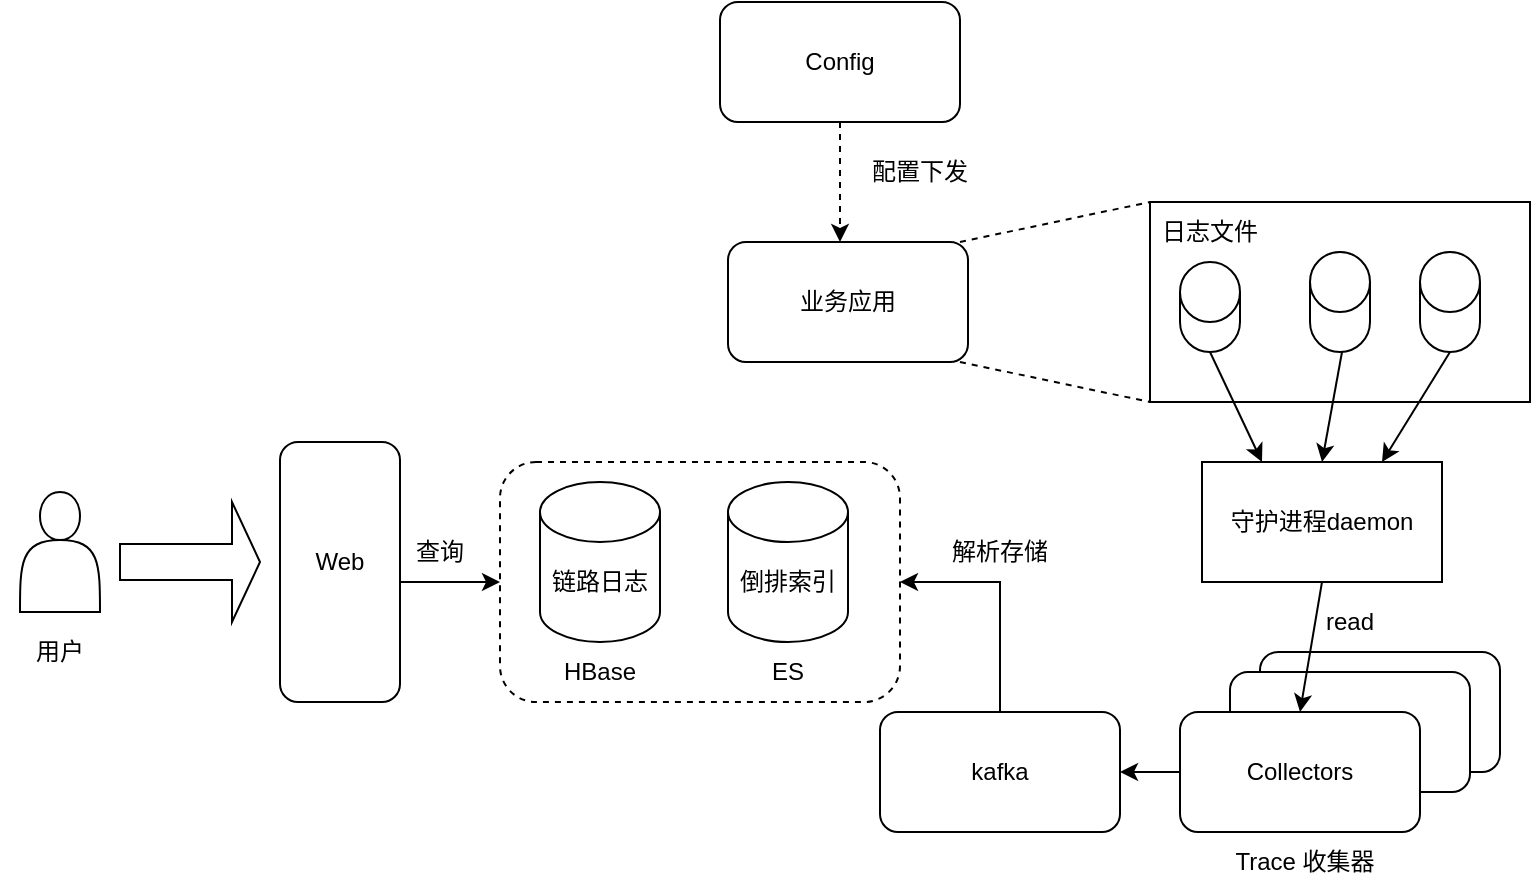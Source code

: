 <mxfile version="24.9.1">
  <diagram name="第 1 页" id="04uuIHaP94S5tHdTwGuf">
    <mxGraphModel dx="1042" dy="565" grid="1" gridSize="10" guides="1" tooltips="1" connect="1" arrows="1" fold="1" page="1" pageScale="1" pageWidth="827" pageHeight="1169" math="0" shadow="0">
      <root>
        <mxCell id="0" />
        <mxCell id="1" parent="0" />
        <mxCell id="x51nU_Jw9TD-8PZG_cWg-2" value="" style="rounded=0;whiteSpace=wrap;html=1;" vertex="1" parent="1">
          <mxGeometry x="595" y="130" width="190" height="100" as="geometry" />
        </mxCell>
        <mxCell id="x51nU_Jw9TD-8PZG_cWg-3" value="" style="shape=cylinder3;whiteSpace=wrap;html=1;boundedLbl=1;backgroundOutline=1;size=15;" vertex="1" parent="1">
          <mxGeometry x="610" y="160" width="30" height="45" as="geometry" />
        </mxCell>
        <mxCell id="x51nU_Jw9TD-8PZG_cWg-5" value="" style="shape=cylinder3;whiteSpace=wrap;html=1;boundedLbl=1;backgroundOutline=1;size=15;" vertex="1" parent="1">
          <mxGeometry x="675" y="155" width="30" height="50" as="geometry" />
        </mxCell>
        <mxCell id="x51nU_Jw9TD-8PZG_cWg-6" value="" style="shape=cylinder3;whiteSpace=wrap;html=1;boundedLbl=1;backgroundOutline=1;size=15;" vertex="1" parent="1">
          <mxGeometry x="730" y="155" width="30" height="50" as="geometry" />
        </mxCell>
        <mxCell id="x51nU_Jw9TD-8PZG_cWg-12" value="" style="endArrow=none;html=1;rounded=0;entryX=0;entryY=0;entryDx=0;entryDy=0;dashed=1;" edge="1" parent="1" target="x51nU_Jw9TD-8PZG_cWg-2">
          <mxGeometry width="50" height="50" relative="1" as="geometry">
            <mxPoint x="500" y="150" as="sourcePoint" />
            <mxPoint x="550" y="100" as="targetPoint" />
          </mxGeometry>
        </mxCell>
        <mxCell id="x51nU_Jw9TD-8PZG_cWg-13" value="" style="endArrow=none;html=1;rounded=0;exitX=1;exitY=1;exitDx=0;exitDy=0;entryX=0;entryY=1;entryDx=0;entryDy=0;dashed=1;" edge="1" parent="1" target="x51nU_Jw9TD-8PZG_cWg-2">
          <mxGeometry width="50" height="50" relative="1" as="geometry">
            <mxPoint x="500" y="210" as="sourcePoint" />
            <mxPoint x="530" y="210" as="targetPoint" />
          </mxGeometry>
        </mxCell>
        <mxCell id="x51nU_Jw9TD-8PZG_cWg-14" value="日志文件" style="text;html=1;align=center;verticalAlign=middle;whiteSpace=wrap;rounded=0;" vertex="1" parent="1">
          <mxGeometry x="595" y="130" width="60" height="30" as="geometry" />
        </mxCell>
        <mxCell id="x51nU_Jw9TD-8PZG_cWg-15" value="守护进程daemon" style="rounded=0;whiteSpace=wrap;html=1;" vertex="1" parent="1">
          <mxGeometry x="621" y="260" width="120" height="60" as="geometry" />
        </mxCell>
        <mxCell id="x51nU_Jw9TD-8PZG_cWg-21" value="" style="endArrow=classic;html=1;rounded=0;entryX=0.25;entryY=0;entryDx=0;entryDy=0;" edge="1" parent="1" target="x51nU_Jw9TD-8PZG_cWg-15">
          <mxGeometry width="50" height="50" relative="1" as="geometry">
            <mxPoint x="625" y="205" as="sourcePoint" />
            <mxPoint x="675" y="155" as="targetPoint" />
          </mxGeometry>
        </mxCell>
        <mxCell id="x51nU_Jw9TD-8PZG_cWg-22" value="" style="endArrow=classic;html=1;rounded=0;entryX=0.5;entryY=0;entryDx=0;entryDy=0;" edge="1" parent="1" target="x51nU_Jw9TD-8PZG_cWg-15">
          <mxGeometry width="50" height="50" relative="1" as="geometry">
            <mxPoint x="691" y="205" as="sourcePoint" />
            <mxPoint x="741" y="155" as="targetPoint" />
          </mxGeometry>
        </mxCell>
        <mxCell id="x51nU_Jw9TD-8PZG_cWg-23" value="" style="endArrow=classic;html=1;rounded=0;exitX=0.5;exitY=1;exitDx=0;exitDy=0;exitPerimeter=0;entryX=0.75;entryY=0;entryDx=0;entryDy=0;" edge="1" parent="1" source="x51nU_Jw9TD-8PZG_cWg-6" target="x51nU_Jw9TD-8PZG_cWg-15">
          <mxGeometry width="50" height="50" relative="1" as="geometry">
            <mxPoint x="770" y="300" as="sourcePoint" />
            <mxPoint x="820" y="250" as="targetPoint" />
          </mxGeometry>
        </mxCell>
        <mxCell id="x51nU_Jw9TD-8PZG_cWg-24" value="" style="rounded=1;whiteSpace=wrap;html=1;" vertex="1" parent="1">
          <mxGeometry x="650" y="355" width="120" height="60" as="geometry" />
        </mxCell>
        <mxCell id="x51nU_Jw9TD-8PZG_cWg-26" value="" style="rounded=1;whiteSpace=wrap;html=1;" vertex="1" parent="1">
          <mxGeometry x="635" y="365" width="120" height="60" as="geometry" />
        </mxCell>
        <mxCell id="x51nU_Jw9TD-8PZG_cWg-82" value="" style="edgeStyle=orthogonalEdgeStyle;rounded=0;orthogonalLoop=1;jettySize=auto;html=1;" edge="1" parent="1" source="x51nU_Jw9TD-8PZG_cWg-27" target="x51nU_Jw9TD-8PZG_cWg-81">
          <mxGeometry relative="1" as="geometry" />
        </mxCell>
        <mxCell id="x51nU_Jw9TD-8PZG_cWg-27" value="Collectors" style="rounded=1;whiteSpace=wrap;html=1;" vertex="1" parent="1">
          <mxGeometry x="610" y="385" width="120" height="60" as="geometry" />
        </mxCell>
        <mxCell id="x51nU_Jw9TD-8PZG_cWg-29" value="" style="endArrow=classic;html=1;rounded=0;entryX=0.5;entryY=0;entryDx=0;entryDy=0;exitX=0.5;exitY=1;exitDx=0;exitDy=0;" edge="1" parent="1" source="x51nU_Jw9TD-8PZG_cWg-15" target="x51nU_Jw9TD-8PZG_cWg-27">
          <mxGeometry width="50" height="50" relative="1" as="geometry">
            <mxPoint x="715" y="325" as="sourcePoint" />
            <mxPoint x="765" y="275" as="targetPoint" />
          </mxGeometry>
        </mxCell>
        <mxCell id="x51nU_Jw9TD-8PZG_cWg-30" value="read" style="text;html=1;align=center;verticalAlign=middle;whiteSpace=wrap;rounded=0;" vertex="1" parent="1">
          <mxGeometry x="665" y="325" width="60" height="30" as="geometry" />
        </mxCell>
        <mxCell id="x51nU_Jw9TD-8PZG_cWg-60" value="" style="edgeStyle=orthogonalEdgeStyle;rounded=0;orthogonalLoop=1;jettySize=auto;html=1;dashed=1;" edge="1" parent="1" source="x51nU_Jw9TD-8PZG_cWg-59">
          <mxGeometry relative="1" as="geometry">
            <mxPoint x="440" y="150" as="targetPoint" />
          </mxGeometry>
        </mxCell>
        <mxCell id="x51nU_Jw9TD-8PZG_cWg-59" value="Config" style="rounded=1;whiteSpace=wrap;html=1;" vertex="1" parent="1">
          <mxGeometry x="380" y="30" width="120" height="60" as="geometry" />
        </mxCell>
        <mxCell id="x51nU_Jw9TD-8PZG_cWg-61" value="配置下发" style="text;html=1;align=center;verticalAlign=middle;whiteSpace=wrap;rounded=0;" vertex="1" parent="1">
          <mxGeometry x="450" y="100" width="60" height="30" as="geometry" />
        </mxCell>
        <mxCell id="x51nU_Jw9TD-8PZG_cWg-62" value="Trace 收集器" style="text;html=1;align=center;verticalAlign=middle;whiteSpace=wrap;rounded=0;" vertex="1" parent="1">
          <mxGeometry x="635" y="445" width="75" height="30" as="geometry" />
        </mxCell>
        <mxCell id="x51nU_Jw9TD-8PZG_cWg-63" value="" style="rounded=1;whiteSpace=wrap;html=1;dashed=1;" vertex="1" parent="1">
          <mxGeometry x="270" y="260" width="200" height="120" as="geometry" />
        </mxCell>
        <mxCell id="x51nU_Jw9TD-8PZG_cWg-64" value="" style="shape=cylinder3;whiteSpace=wrap;html=1;boundedLbl=1;backgroundOutline=1;size=15;" vertex="1" parent="1">
          <mxGeometry x="290" y="270" width="60" height="80" as="geometry" />
        </mxCell>
        <mxCell id="x51nU_Jw9TD-8PZG_cWg-65" value="" style="shape=cylinder3;whiteSpace=wrap;html=1;boundedLbl=1;backgroundOutline=1;size=15;" vertex="1" parent="1">
          <mxGeometry x="384" y="270" width="60" height="80" as="geometry" />
        </mxCell>
        <mxCell id="x51nU_Jw9TD-8PZG_cWg-66" value="链路日志" style="text;html=1;align=center;verticalAlign=middle;whiteSpace=wrap;rounded=0;" vertex="1" parent="1">
          <mxGeometry x="290" y="305" width="60" height="30" as="geometry" />
        </mxCell>
        <mxCell id="x51nU_Jw9TD-8PZG_cWg-67" value="倒排索引" style="text;html=1;align=center;verticalAlign=middle;whiteSpace=wrap;rounded=0;" vertex="1" parent="1">
          <mxGeometry x="384" y="305" width="60" height="30" as="geometry" />
        </mxCell>
        <mxCell id="x51nU_Jw9TD-8PZG_cWg-68" value="HBase" style="text;html=1;align=center;verticalAlign=middle;whiteSpace=wrap;rounded=0;" vertex="1" parent="1">
          <mxGeometry x="290" y="350" width="60" height="30" as="geometry" />
        </mxCell>
        <mxCell id="x51nU_Jw9TD-8PZG_cWg-69" value="ES" style="text;html=1;align=center;verticalAlign=middle;whiteSpace=wrap;rounded=0;" vertex="1" parent="1">
          <mxGeometry x="384" y="350" width="60" height="30" as="geometry" />
        </mxCell>
        <mxCell id="x51nU_Jw9TD-8PZG_cWg-70" value="" style="shape=actor;whiteSpace=wrap;html=1;" vertex="1" parent="1">
          <mxGeometry x="30" y="275" width="40" height="60" as="geometry" />
        </mxCell>
        <mxCell id="x51nU_Jw9TD-8PZG_cWg-71" value="" style="shape=singleArrow;whiteSpace=wrap;html=1;" vertex="1" parent="1">
          <mxGeometry x="80" y="280" width="70" height="60" as="geometry" />
        </mxCell>
        <mxCell id="x51nU_Jw9TD-8PZG_cWg-72" value="" style="rounded=1;whiteSpace=wrap;html=1;" vertex="1" parent="1">
          <mxGeometry x="160" y="250" width="60" height="130" as="geometry" />
        </mxCell>
        <mxCell id="x51nU_Jw9TD-8PZG_cWg-73" value="Web" style="text;html=1;align=center;verticalAlign=middle;whiteSpace=wrap;rounded=0;" vertex="1" parent="1">
          <mxGeometry x="160" y="295" width="60" height="30" as="geometry" />
        </mxCell>
        <mxCell id="x51nU_Jw9TD-8PZG_cWg-74" value="用户" style="text;html=1;align=center;verticalAlign=middle;whiteSpace=wrap;rounded=0;" vertex="1" parent="1">
          <mxGeometry x="20" y="340" width="60" height="30" as="geometry" />
        </mxCell>
        <mxCell id="x51nU_Jw9TD-8PZG_cWg-76" value="" style="endArrow=classic;html=1;rounded=0;" edge="1" parent="1" target="x51nU_Jw9TD-8PZG_cWg-63">
          <mxGeometry width="50" height="50" relative="1" as="geometry">
            <mxPoint x="220" y="320" as="sourcePoint" />
            <mxPoint x="270" y="270" as="targetPoint" />
          </mxGeometry>
        </mxCell>
        <mxCell id="x51nU_Jw9TD-8PZG_cWg-77" value="查询" style="text;html=1;align=center;verticalAlign=middle;whiteSpace=wrap;rounded=0;" vertex="1" parent="1">
          <mxGeometry x="210" y="290" width="60" height="30" as="geometry" />
        </mxCell>
        <mxCell id="x51nU_Jw9TD-8PZG_cWg-84" style="edgeStyle=orthogonalEdgeStyle;rounded=0;orthogonalLoop=1;jettySize=auto;html=1;entryX=1;entryY=0.5;entryDx=0;entryDy=0;" edge="1" parent="1" source="x51nU_Jw9TD-8PZG_cWg-81" target="x51nU_Jw9TD-8PZG_cWg-63">
          <mxGeometry relative="1" as="geometry" />
        </mxCell>
        <mxCell id="x51nU_Jw9TD-8PZG_cWg-81" value="kafka" style="rounded=1;whiteSpace=wrap;html=1;" vertex="1" parent="1">
          <mxGeometry x="460" y="385" width="120" height="60" as="geometry" />
        </mxCell>
        <mxCell id="x51nU_Jw9TD-8PZG_cWg-85" value="解析存储" style="text;html=1;align=center;verticalAlign=middle;whiteSpace=wrap;rounded=0;" vertex="1" parent="1">
          <mxGeometry x="490" y="290" width="60" height="30" as="geometry" />
        </mxCell>
        <mxCell id="x51nU_Jw9TD-8PZG_cWg-86" value="业务应用" style="rounded=1;whiteSpace=wrap;html=1;" vertex="1" parent="1">
          <mxGeometry x="384" y="150" width="120" height="60" as="geometry" />
        </mxCell>
      </root>
    </mxGraphModel>
  </diagram>
</mxfile>
